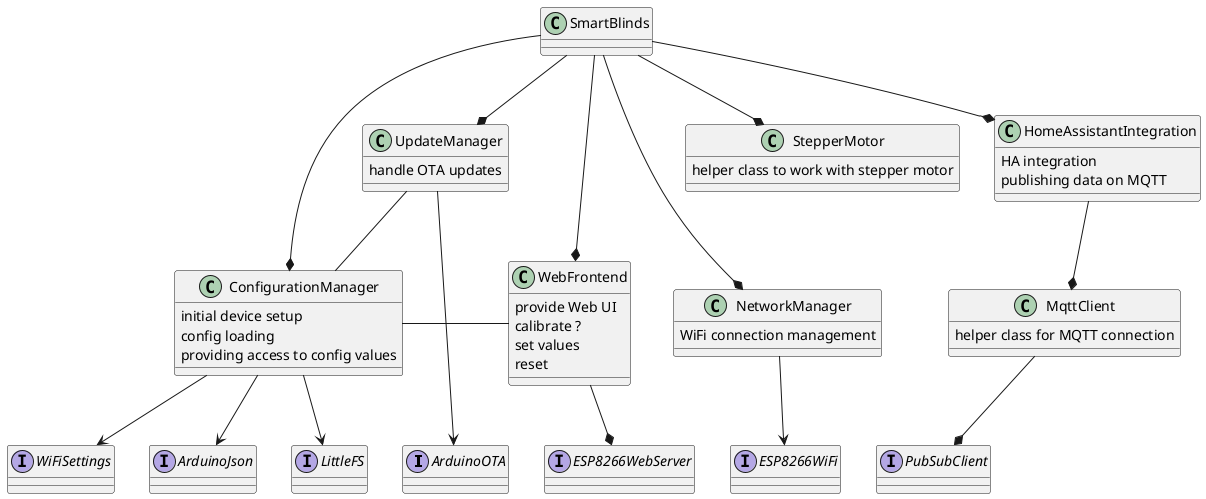 @startuml SmartBlindsHLD
' left to right direction

together {
    interface ArduinoOTA
    interface ArduinoJson
    interface WiFiSettings
    interface ESP8266WiFi
    interface PubSubClient
    interface ESP8266WebServer
    interface LittleFS
}

class SmartBlinds

class NetworkManager {
    WiFi connection management
}

class WebFrontend {
    provide Web UI
    calibrate ?
    set values
    reset
}
class ConfigurationManager {
    initial device setup
    config loading
    providing access to config values
}
class HomeAssistantIntegration {
    HA integration
    publishing data on MQTT
}
class MqttClient {
    helper class for MQTT connection
}
class StepperMotor {
    helper class to work with stepper motor
}
class UpdateManager {
    handle OTA updates
}

SmartBlinds -down-* NetworkManager
SmartBlinds -down-* WebFrontend
SmartBlinds -down-* ConfigurationManager
SmartBlinds -down-* HomeAssistantIntegration
SmartBlinds -down-* StepperMotor
SmartBlinds -down-* UpdateManager

NetworkManager -down-> ESP8266WiFi

WebFrontend -down-* ESP8266WebServer
WebFrontend -left- ConfigurationManager

ConfigurationManager -down-> ArduinoJson
ConfigurationManager -down-> LittleFS
ConfigurationManager -down-> WiFiSettings
' LittleFS -down-> SmartBlinds

UpdateManager -down-> ArduinoOTA
UpdateManager -- ConfigurationManager

HomeAssistantIntegration -down-* MqttClient
MqttClient -down-* PubSubClient

@enduml
